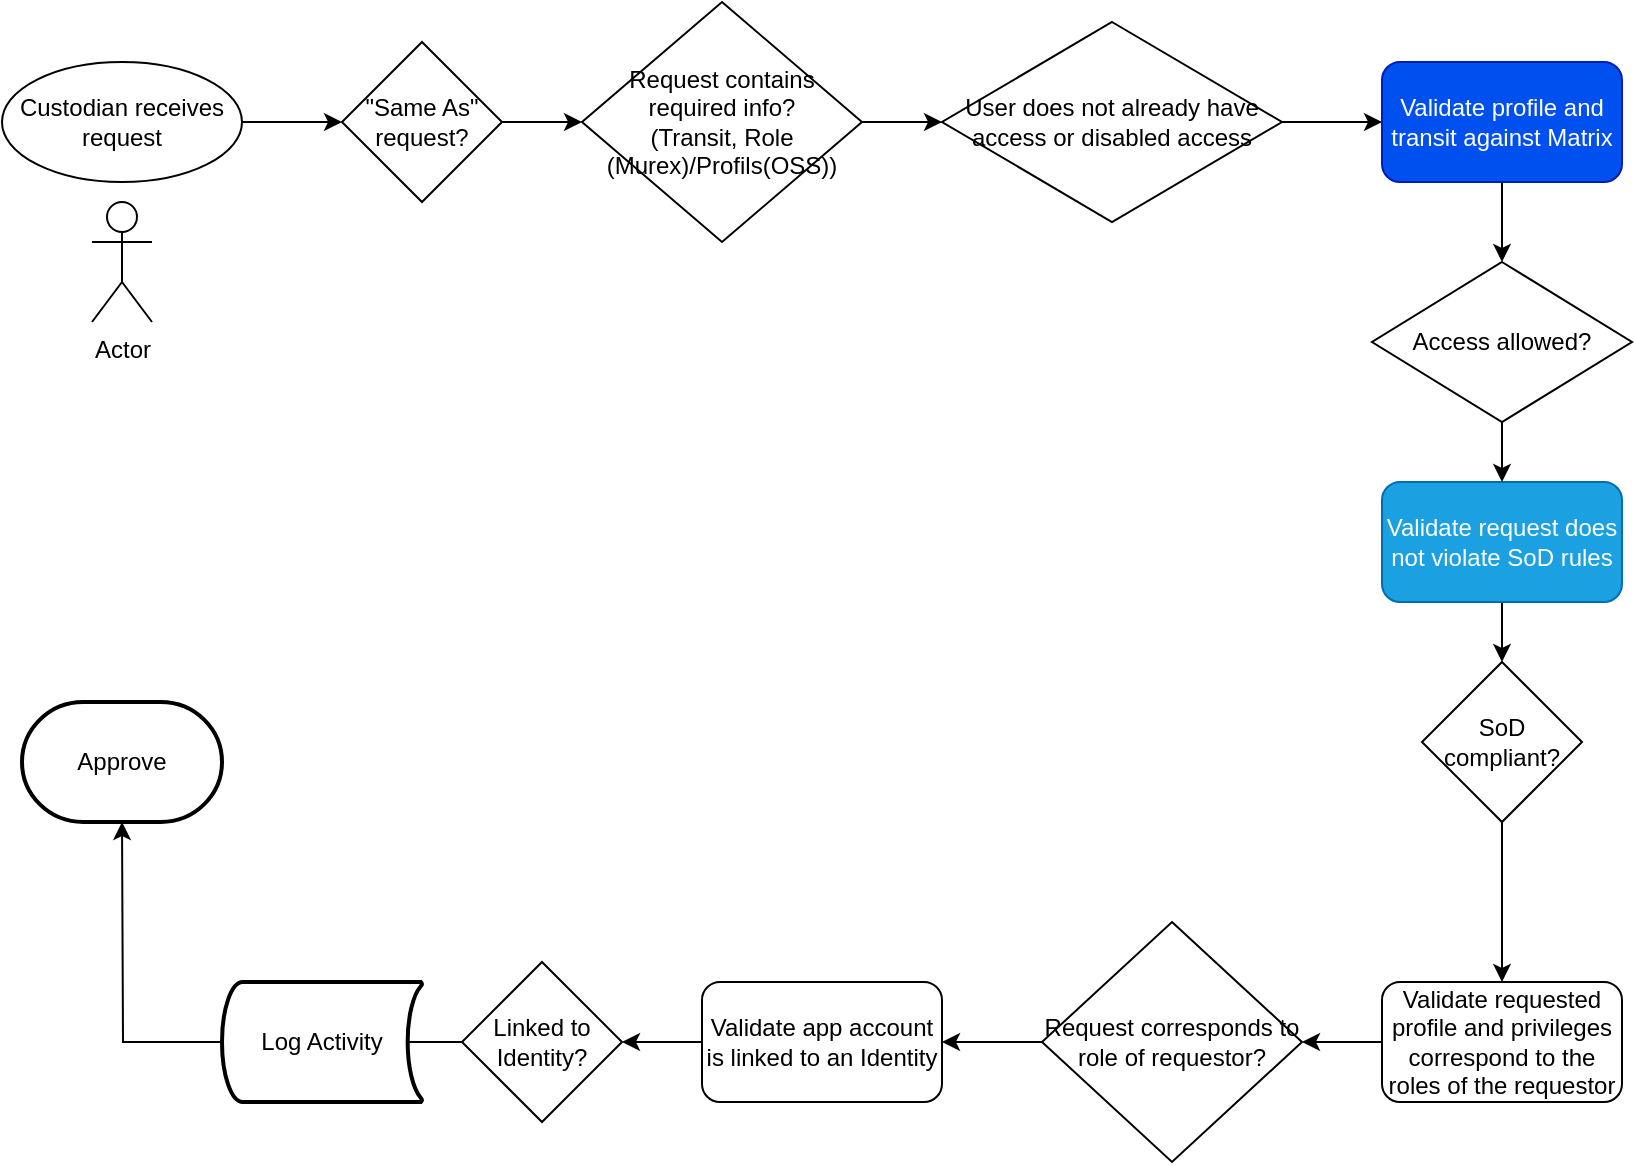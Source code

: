 <mxfile version="28.1.2" pages="3">
  <diagram name="Page-1" id="SLu7DXVCthIox0x1R9XY">
    <mxGraphModel dx="1426" dy="802" grid="1" gridSize="10" guides="1" tooltips="1" connect="1" arrows="1" fold="1" page="1" pageScale="1" pageWidth="850" pageHeight="1100" math="0" shadow="0">
      <root>
        <mxCell id="0" />
        <mxCell id="1" parent="0" />
        <mxCell id="9U3W19fiR-UsPEiCzLRF-3" value="" style="edgeStyle=orthogonalEdgeStyle;rounded=0;orthogonalLoop=1;jettySize=auto;html=1;" parent="1" edge="1">
          <mxGeometry relative="1" as="geometry">
            <mxPoint x="130" y="110" as="sourcePoint" />
            <mxPoint x="190" y="110" as="targetPoint" />
          </mxGeometry>
        </mxCell>
        <mxCell id="QLk6kvNGUpyDc85TiMKw-9" value="" style="edgeStyle=orthogonalEdgeStyle;rounded=0;orthogonalLoop=1;jettySize=auto;html=1;" parent="1" source="9U3W19fiR-UsPEiCzLRF-8" target="QLk6kvNGUpyDc85TiMKw-7" edge="1">
          <mxGeometry relative="1" as="geometry" />
        </mxCell>
        <mxCell id="9U3W19fiR-UsPEiCzLRF-8" value="Validate profile and transit against Matrix" style="rounded=1;whiteSpace=wrap;html=1;fillColor=#0050ef;fontColor=#ffffff;strokeColor=#001DBC;" parent="1" vertex="1">
          <mxGeometry x="710" y="80" width="120" height="60" as="geometry" />
        </mxCell>
        <mxCell id="QLk6kvNGUpyDc85TiMKw-17" value="" style="edgeStyle=orthogonalEdgeStyle;rounded=0;orthogonalLoop=1;jettySize=auto;html=1;" parent="1" source="9U3W19fiR-UsPEiCzLRF-10" target="QLk6kvNGUpyDc85TiMKw-11" edge="1">
          <mxGeometry relative="1" as="geometry" />
        </mxCell>
        <mxCell id="9U3W19fiR-UsPEiCzLRF-10" value="&lt;div&gt;Validate request does not violate SoD rules&lt;/div&gt;" style="rounded=1;whiteSpace=wrap;html=1;fillColor=#1ba1e2;fontColor=#ffffff;strokeColor=#006EAF;" parent="1" vertex="1">
          <mxGeometry x="710" y="290" width="120" height="60" as="geometry" />
        </mxCell>
        <mxCell id="9U3W19fiR-UsPEiCzLRF-15" value="" style="edgeStyle=orthogonalEdgeStyle;rounded=0;orthogonalLoop=1;jettySize=auto;html=1;" parent="1" source="QLk6kvNGUpyDc85TiMKw-18" target="9U3W19fiR-UsPEiCzLRF-14" edge="1">
          <mxGeometry relative="1" as="geometry" />
        </mxCell>
        <mxCell id="9U3W19fiR-UsPEiCzLRF-12" value="Validate requested profile and privileges correspond to the roles of the requestor" style="rounded=1;whiteSpace=wrap;html=1;" parent="1" vertex="1">
          <mxGeometry x="710" y="540" width="120" height="60" as="geometry" />
        </mxCell>
        <mxCell id="QLk6kvNGUpyDc85TiMKw-23" value="" style="edgeStyle=orthogonalEdgeStyle;rounded=0;orthogonalLoop=1;jettySize=auto;html=1;" parent="1" source="9U3W19fiR-UsPEiCzLRF-14" target="QLk6kvNGUpyDc85TiMKw-20" edge="1">
          <mxGeometry relative="1" as="geometry" />
        </mxCell>
        <mxCell id="9U3W19fiR-UsPEiCzLRF-14" value="Validate app account is linked to an Identity" style="rounded=1;whiteSpace=wrap;html=1;" parent="1" vertex="1">
          <mxGeometry x="370" y="540" width="120" height="60" as="geometry" />
        </mxCell>
        <mxCell id="QLk6kvNGUpyDc85TiMKw-1" value="Custodian receives request" style="ellipse;whiteSpace=wrap;html=1;" parent="1" vertex="1">
          <mxGeometry x="20" y="80" width="120" height="60" as="geometry" />
        </mxCell>
        <mxCell id="QLk6kvNGUpyDc85TiMKw-4" value="" style="edgeStyle=orthogonalEdgeStyle;rounded=0;orthogonalLoop=1;jettySize=auto;html=1;" parent="1" source="QLk6kvNGUpyDc85TiMKw-2" target="QLk6kvNGUpyDc85TiMKw-3" edge="1">
          <mxGeometry relative="1" as="geometry" />
        </mxCell>
        <mxCell id="QLk6kvNGUpyDc85TiMKw-2" value="&lt;div&gt;&quot;Same As&quot;&lt;/div&gt;&lt;div&gt;request?&lt;/div&gt;" style="rhombus;whiteSpace=wrap;html=1;" parent="1" vertex="1">
          <mxGeometry x="190" y="70" width="80" height="80" as="geometry" />
        </mxCell>
        <mxCell id="QLk6kvNGUpyDc85TiMKw-6" value="" style="edgeStyle=orthogonalEdgeStyle;rounded=0;orthogonalLoop=1;jettySize=auto;html=1;" parent="1" source="QLk6kvNGUpyDc85TiMKw-3" target="QLk6kvNGUpyDc85TiMKw-5" edge="1">
          <mxGeometry relative="1" as="geometry" />
        </mxCell>
        <mxCell id="QLk6kvNGUpyDc85TiMKw-3" value="&lt;div&gt;Request contains required info?&lt;/div&gt;&lt;div&gt;(Transit, Role (Murex)/Profils(OSS))&lt;/div&gt;" style="rhombus;whiteSpace=wrap;html=1;" parent="1" vertex="1">
          <mxGeometry x="310" y="50" width="140" height="120" as="geometry" />
        </mxCell>
        <mxCell id="QLk6kvNGUpyDc85TiMKw-8" value="" style="edgeStyle=orthogonalEdgeStyle;rounded=0;orthogonalLoop=1;jettySize=auto;html=1;" parent="1" source="QLk6kvNGUpyDc85TiMKw-5" target="9U3W19fiR-UsPEiCzLRF-8" edge="1">
          <mxGeometry relative="1" as="geometry" />
        </mxCell>
        <mxCell id="QLk6kvNGUpyDc85TiMKw-5" value="&lt;div&gt;User does not already have access or disabled access&lt;/div&gt;" style="rhombus;whiteSpace=wrap;html=1;" parent="1" vertex="1">
          <mxGeometry x="490" y="60" width="170" height="100" as="geometry" />
        </mxCell>
        <mxCell id="QLk6kvNGUpyDc85TiMKw-10" value="" style="edgeStyle=orthogonalEdgeStyle;rounded=0;orthogonalLoop=1;jettySize=auto;html=1;" parent="1" source="QLk6kvNGUpyDc85TiMKw-7" target="9U3W19fiR-UsPEiCzLRF-10" edge="1">
          <mxGeometry relative="1" as="geometry" />
        </mxCell>
        <mxCell id="QLk6kvNGUpyDc85TiMKw-7" value="Access allowed?" style="rhombus;whiteSpace=wrap;html=1;" parent="1" vertex="1">
          <mxGeometry x="705" y="180" width="130" height="80" as="geometry" />
        </mxCell>
        <mxCell id="QLk6kvNGUpyDc85TiMKw-12" value="" style="edgeStyle=orthogonalEdgeStyle;rounded=0;orthogonalLoop=1;jettySize=auto;html=1;" parent="1" source="QLk6kvNGUpyDc85TiMKw-11" target="9U3W19fiR-UsPEiCzLRF-12" edge="1">
          <mxGeometry relative="1" as="geometry" />
        </mxCell>
        <mxCell id="QLk6kvNGUpyDc85TiMKw-11" value="SoD compliant?" style="rhombus;whiteSpace=wrap;html=1;" parent="1" vertex="1">
          <mxGeometry x="730" y="380" width="80" height="80" as="geometry" />
        </mxCell>
        <mxCell id="QLk6kvNGUpyDc85TiMKw-15" value="Actor" style="shape=umlActor;verticalLabelPosition=bottom;verticalAlign=top;html=1;outlineConnect=0;" parent="1" vertex="1">
          <mxGeometry x="65" y="150" width="30" height="60" as="geometry" />
        </mxCell>
        <mxCell id="QLk6kvNGUpyDc85TiMKw-19" value="" style="edgeStyle=orthogonalEdgeStyle;rounded=0;orthogonalLoop=1;jettySize=auto;html=1;" parent="1" source="9U3W19fiR-UsPEiCzLRF-12" target="QLk6kvNGUpyDc85TiMKw-18" edge="1">
          <mxGeometry relative="1" as="geometry">
            <mxPoint x="710" y="570" as="sourcePoint" />
            <mxPoint x="560" y="570" as="targetPoint" />
          </mxGeometry>
        </mxCell>
        <mxCell id="QLk6kvNGUpyDc85TiMKw-18" value="Request corresponds to role of requestor?" style="rhombus;whiteSpace=wrap;html=1;" parent="1" vertex="1">
          <mxGeometry x="540" y="510" width="130" height="120" as="geometry" />
        </mxCell>
        <mxCell id="QLk6kvNGUpyDc85TiMKw-24" value="" style="edgeStyle=orthogonalEdgeStyle;rounded=0;orthogonalLoop=1;jettySize=auto;html=1;" parent="1" source="QLk6kvNGUpyDc85TiMKw-20" edge="1">
          <mxGeometry relative="1" as="geometry">
            <mxPoint x="80" y="460" as="targetPoint" />
          </mxGeometry>
        </mxCell>
        <mxCell id="QLk6kvNGUpyDc85TiMKw-20" value="Linked to Identity?" style="rhombus;whiteSpace=wrap;html=1;" parent="1" vertex="1">
          <mxGeometry x="250" y="530" width="80" height="80" as="geometry" />
        </mxCell>
        <mxCell id="_ej89qJS1zoX2ZwEoIMe-3" value="Log Activity" style="strokeWidth=2;html=1;shape=mxgraph.flowchart.stored_data;whiteSpace=wrap;" vertex="1" parent="1">
          <mxGeometry x="130" y="540" width="100" height="60" as="geometry" />
        </mxCell>
        <mxCell id="_ej89qJS1zoX2ZwEoIMe-4" value="Approve" style="strokeWidth=2;html=1;shape=mxgraph.flowchart.terminator;whiteSpace=wrap;" vertex="1" parent="1">
          <mxGeometry x="30" y="400" width="100" height="60" as="geometry" />
        </mxCell>
      </root>
    </mxGraphModel>
  </diagram>
  <diagram id="JQJtrtzLH4kyBFDLfcLH" name="Page-2">
    <mxGraphModel dx="1426" dy="739" grid="1" gridSize="10" guides="1" tooltips="1" connect="1" arrows="1" fold="1" page="1" pageScale="1" pageWidth="850" pageHeight="1100" math="0" shadow="0">
      <root>
        <mxCell id="0" />
        <mxCell id="1" parent="0" />
        <mxCell id="_BwGVy0RAUE7Yi0t-pad-1" value="Validate profile and transit against Matrix" style="rounded=1;whiteSpace=wrap;html=1;" vertex="1" parent="1">
          <mxGeometry x="50" y="50" width="120" height="60" as="geometry" />
        </mxCell>
      </root>
    </mxGraphModel>
  </diagram>
  <diagram id="uh4f2c5DlTu-AB6Bqlpe" name="Page-3">
    <mxGraphModel dx="1426" dy="802" grid="1" gridSize="10" guides="1" tooltips="1" connect="1" arrows="1" fold="1" page="1" pageScale="1" pageWidth="850" pageHeight="1100" math="0" shadow="0">
      <root>
        <mxCell id="0" />
        <mxCell id="1" parent="0" />
        <mxCell id="0F7NTiPgnS7VSmyrqQKM-1" value="&lt;div&gt;Validate request does not violate SoD rules&lt;/div&gt;" style="rounded=1;whiteSpace=wrap;html=1;" vertex="1" parent="1">
          <mxGeometry x="70" y="70" width="120" height="60" as="geometry" />
        </mxCell>
      </root>
    </mxGraphModel>
  </diagram>
</mxfile>
